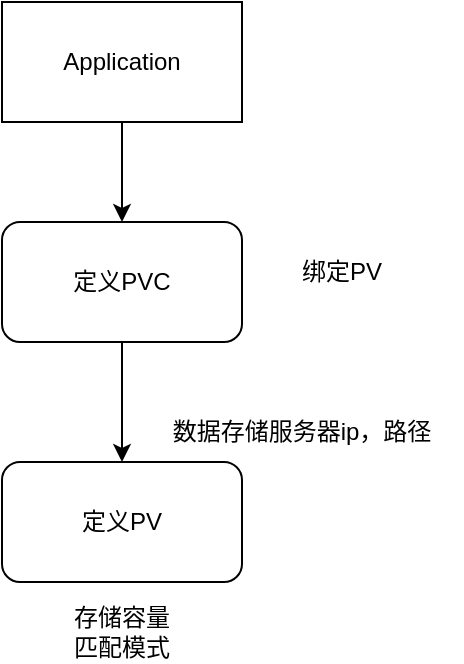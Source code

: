 <mxfile>
    <diagram id="Jzo87srcS1sAYViBhDwI" name="Page-1">
        <mxGraphModel dx="598" dy="477" grid="1" gridSize="10" guides="1" tooltips="1" connect="1" arrows="1" fold="1" page="1" pageScale="1" pageWidth="827" pageHeight="1169" math="0" shadow="0">
            <root>
                <mxCell id="0"/>
                <mxCell id="1" parent="0"/>
                <mxCell id="5" style="edgeStyle=none;html=1;entryX=0.5;entryY=0;entryDx=0;entryDy=0;" edge="1" parent="1" source="2" target="3">
                    <mxGeometry relative="1" as="geometry"/>
                </mxCell>
                <mxCell id="2" value="Application" style="rounded=0;whiteSpace=wrap;html=1;" vertex="1" parent="1">
                    <mxGeometry x="160" y="50" width="120" height="60" as="geometry"/>
                </mxCell>
                <mxCell id="6" style="edgeStyle=none;html=1;entryX=0.5;entryY=0;entryDx=0;entryDy=0;" edge="1" parent="1" source="3" target="4">
                    <mxGeometry relative="1" as="geometry"/>
                </mxCell>
                <mxCell id="3" value="定义PVC" style="rounded=1;whiteSpace=wrap;html=1;" vertex="1" parent="1">
                    <mxGeometry x="160" y="160" width="120" height="60" as="geometry"/>
                </mxCell>
                <mxCell id="4" value="定义PV" style="rounded=1;whiteSpace=wrap;html=1;" vertex="1" parent="1">
                    <mxGeometry x="160" y="280" width="120" height="60" as="geometry"/>
                </mxCell>
                <mxCell id="7" value="绑定PV" style="text;html=1;strokeColor=none;fillColor=none;align=center;verticalAlign=middle;whiteSpace=wrap;rounded=0;" vertex="1" parent="1">
                    <mxGeometry x="300" y="170" width="60" height="30" as="geometry"/>
                </mxCell>
                <mxCell id="8" value="存储容量&lt;br&gt;匹配模式" style="text;html=1;strokeColor=none;fillColor=none;align=center;verticalAlign=middle;whiteSpace=wrap;rounded=0;" vertex="1" parent="1">
                    <mxGeometry x="190" y="350" width="60" height="30" as="geometry"/>
                </mxCell>
                <mxCell id="9" value="数据存储服务器ip，路径" style="text;html=1;strokeColor=none;fillColor=none;align=center;verticalAlign=middle;whiteSpace=wrap;rounded=0;" vertex="1" parent="1">
                    <mxGeometry x="230" y="250" width="160" height="30" as="geometry"/>
                </mxCell>
            </root>
        </mxGraphModel>
    </diagram>
</mxfile>